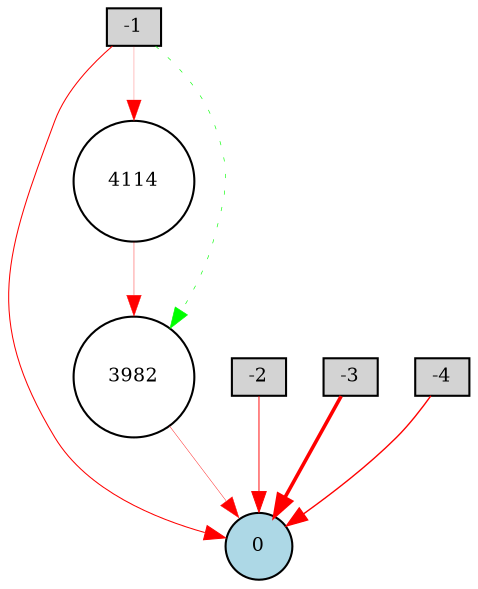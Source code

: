 digraph {
	node [fontsize=9 height=0.2 shape=circle width=0.2]
	-1 [fillcolor=lightgray shape=box style=filled]
	-2 [fillcolor=lightgray shape=box style=filled]
	-3 [fillcolor=lightgray shape=box style=filled]
	-4 [fillcolor=lightgray shape=box style=filled]
	0 [fillcolor=lightblue style=filled]
	4114 [fillcolor=white style=filled]
	3982 [fillcolor=white style=filled]
	4114 -> 3982 [color=red penwidth=0.1886956129743167 style=solid]
	-1 -> 4114 [color=red penwidth=0.11636524183485486 style=solid]
	3982 -> 0 [color=red penwidth=0.19570040312926132 style=solid]
	-4 -> 0 [color=red penwidth=0.6665116372273167 style=solid]
	-1 -> 3982 [color=green penwidth=0.30119947537941116 style=dotted]
	-2 -> 0 [color=red penwidth=0.44620371742613096 style=solid]
	-3 -> 0 [color=red penwidth=1.7184877354281007 style=solid]
	-1 -> 0 [color=red penwidth=0.4941339799764287 style=solid]
}
